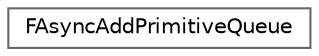 digraph "Graphical Class Hierarchy"
{
 // INTERACTIVE_SVG=YES
 // LATEX_PDF_SIZE
  bgcolor="transparent";
  edge [fontname=Helvetica,fontsize=10,labelfontname=Helvetica,labelfontsize=10];
  node [fontname=Helvetica,fontsize=10,shape=box,height=0.2,width=0.4];
  rankdir="LR";
  Node0 [id="Node000000",label="FAsyncAddPrimitiveQueue",height=0.2,width=0.4,color="grey40", fillcolor="white", style="filled",URL="$d7/dd3/structFAsyncAddPrimitiveQueue.html",tooltip=" "];
}
